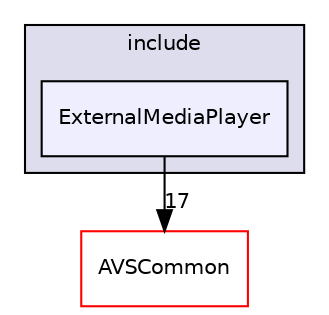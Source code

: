 digraph "/workplace/avs-device-sdk/CapabilityAgents/ExternalMediaPlayer/include/ExternalMediaPlayer" {
  compound=true
  node [ fontsize="10", fontname="Helvetica"];
  edge [ labelfontsize="10", labelfontname="Helvetica"];
  subgraph clusterdir_68d5dfd4dd8e84823fb789e3f3a36d40 {
    graph [ bgcolor="#ddddee", pencolor="black", label="include" fontname="Helvetica", fontsize="10", URL="dir_68d5dfd4dd8e84823fb789e3f3a36d40.html"]
  dir_a57fd16011950b030fb628b56164f104 [shape=box, label="ExternalMediaPlayer", style="filled", fillcolor="#eeeeff", pencolor="black", URL="dir_a57fd16011950b030fb628b56164f104.html"];
  }
  dir_13e65effb2bde530b17b3d5eefcd0266 [shape=box label="AVSCommon" fillcolor="white" style="filled" color="red" URL="dir_13e65effb2bde530b17b3d5eefcd0266.html"];
  dir_a57fd16011950b030fb628b56164f104->dir_13e65effb2bde530b17b3d5eefcd0266 [headlabel="17", labeldistance=1.5 headhref="dir_000171_000015.html"];
}
